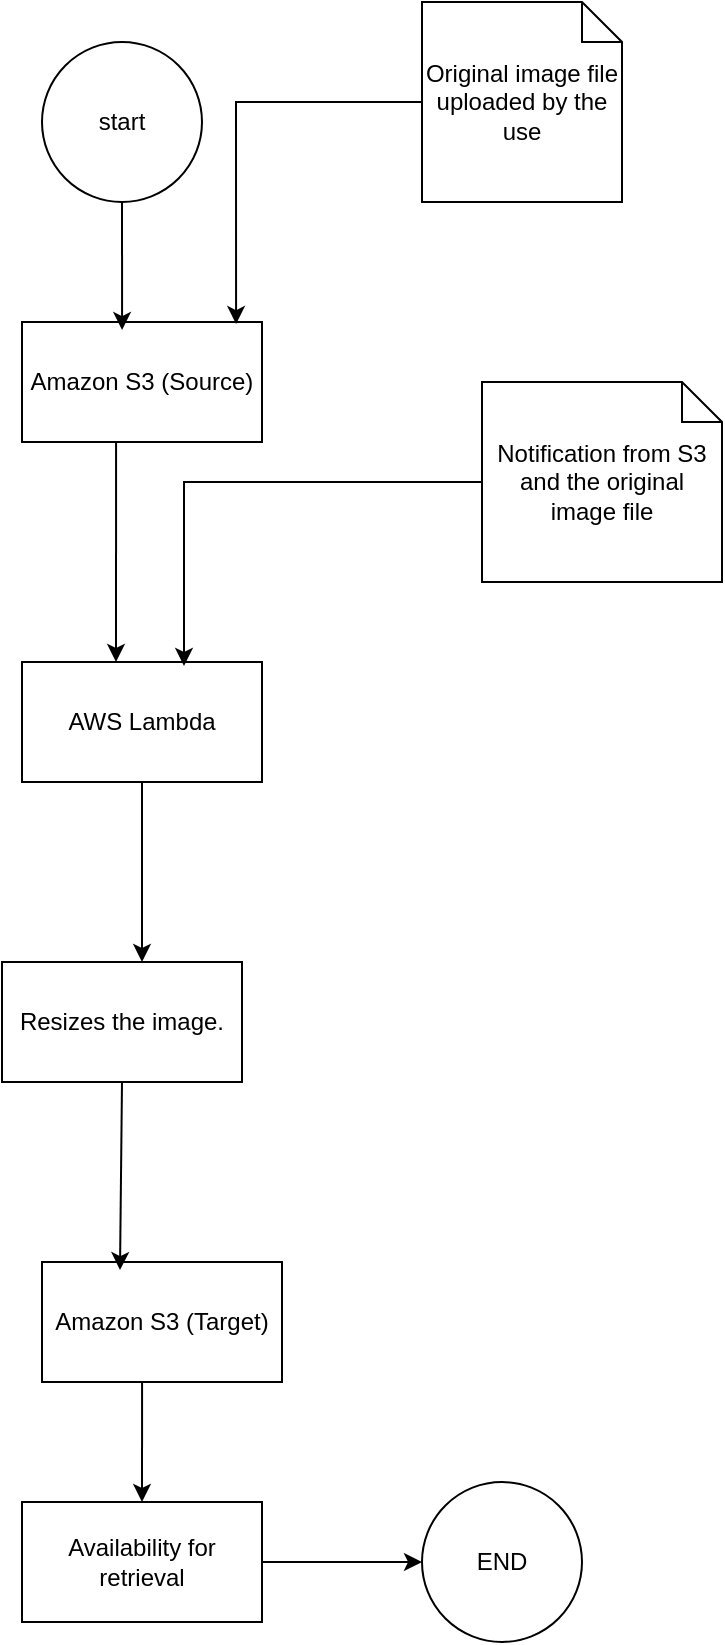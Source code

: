 <mxfile version="24.9.0">
  <diagram name="Page-1" id="BM3GI1OKAAX-6J-uH_CH">
    <mxGraphModel dx="954" dy="605" grid="1" gridSize="10" guides="1" tooltips="1" connect="1" arrows="1" fold="1" page="1" pageScale="1" pageWidth="850" pageHeight="1100" math="0" shadow="0">
      <root>
        <mxCell id="0" />
        <mxCell id="1" parent="0" />
        <mxCell id="yOSe1C2ClAY5vTmFZUbN-1" value="&lt;meta charset=&quot;utf-8&quot;&gt;Amazon S3 (Source)" style="rounded=0;whiteSpace=wrap;html=1;" vertex="1" parent="1">
          <mxGeometry x="270" y="190" width="120" height="60" as="geometry" />
        </mxCell>
        <mxCell id="yOSe1C2ClAY5vTmFZUbN-2" value="start" style="ellipse;whiteSpace=wrap;html=1;aspect=fixed;" vertex="1" parent="1">
          <mxGeometry x="280" y="50" width="80" height="80" as="geometry" />
        </mxCell>
        <mxCell id="yOSe1C2ClAY5vTmFZUbN-3" value="" style="endArrow=classic;html=1;rounded=0;exitX=0.5;exitY=1;exitDx=0;exitDy=0;entryX=0.417;entryY=0.067;entryDx=0;entryDy=0;entryPerimeter=0;" edge="1" parent="1" source="yOSe1C2ClAY5vTmFZUbN-2" target="yOSe1C2ClAY5vTmFZUbN-1">
          <mxGeometry width="50" height="50" relative="1" as="geometry">
            <mxPoint x="400" y="340" as="sourcePoint" />
            <mxPoint x="450" y="290" as="targetPoint" />
          </mxGeometry>
        </mxCell>
        <mxCell id="yOSe1C2ClAY5vTmFZUbN-4" value="AWS Lambda" style="rounded=0;whiteSpace=wrap;html=1;" vertex="1" parent="1">
          <mxGeometry x="270" y="360" width="120" height="60" as="geometry" />
        </mxCell>
        <mxCell id="yOSe1C2ClAY5vTmFZUbN-6" value="Original image file uploaded by the use" style="shape=note;size=20;whiteSpace=wrap;html=1;" vertex="1" parent="1">
          <mxGeometry x="470" y="30" width="100" height="100" as="geometry" />
        </mxCell>
        <mxCell id="yOSe1C2ClAY5vTmFZUbN-7" style="edgeStyle=orthogonalEdgeStyle;rounded=0;orthogonalLoop=1;jettySize=auto;html=1;entryX=0.892;entryY=0.017;entryDx=0;entryDy=0;entryPerimeter=0;" edge="1" parent="1" source="yOSe1C2ClAY5vTmFZUbN-6" target="yOSe1C2ClAY5vTmFZUbN-1">
          <mxGeometry relative="1" as="geometry" />
        </mxCell>
        <mxCell id="yOSe1C2ClAY5vTmFZUbN-8" value="" style="endArrow=classic;html=1;rounded=0;exitX=0.392;exitY=1;exitDx=0;exitDy=0;exitPerimeter=0;" edge="1" parent="1" source="yOSe1C2ClAY5vTmFZUbN-1">
          <mxGeometry width="50" height="50" relative="1" as="geometry">
            <mxPoint x="400" y="340" as="sourcePoint" />
            <mxPoint x="317" y="360" as="targetPoint" />
          </mxGeometry>
        </mxCell>
        <mxCell id="yOSe1C2ClAY5vTmFZUbN-9" value="Notification from S3 and the original image file" style="shape=note;size=20;whiteSpace=wrap;html=1;" vertex="1" parent="1">
          <mxGeometry x="500" y="220" width="120" height="100" as="geometry" />
        </mxCell>
        <mxCell id="yOSe1C2ClAY5vTmFZUbN-10" style="edgeStyle=orthogonalEdgeStyle;rounded=0;orthogonalLoop=1;jettySize=auto;html=1;entryX=0.675;entryY=0.033;entryDx=0;entryDy=0;entryPerimeter=0;" edge="1" parent="1" source="yOSe1C2ClAY5vTmFZUbN-9" target="yOSe1C2ClAY5vTmFZUbN-4">
          <mxGeometry relative="1" as="geometry" />
        </mxCell>
        <mxCell id="yOSe1C2ClAY5vTmFZUbN-11" value="Resizes the image." style="rounded=0;whiteSpace=wrap;html=1;" vertex="1" parent="1">
          <mxGeometry x="260" y="510" width="120" height="60" as="geometry" />
        </mxCell>
        <mxCell id="yOSe1C2ClAY5vTmFZUbN-12" value="" style="endArrow=classic;html=1;rounded=0;exitX=0.5;exitY=1;exitDx=0;exitDy=0;" edge="1" parent="1" source="yOSe1C2ClAY5vTmFZUbN-4">
          <mxGeometry width="50" height="50" relative="1" as="geometry">
            <mxPoint x="400" y="440" as="sourcePoint" />
            <mxPoint x="330" y="510" as="targetPoint" />
          </mxGeometry>
        </mxCell>
        <mxCell id="yOSe1C2ClAY5vTmFZUbN-13" value="Amazon S3 (Target)" style="rounded=0;whiteSpace=wrap;html=1;" vertex="1" parent="1">
          <mxGeometry x="280" y="660" width="120" height="60" as="geometry" />
        </mxCell>
        <mxCell id="yOSe1C2ClAY5vTmFZUbN-14" value="" style="endArrow=classic;html=1;rounded=0;exitX=0.5;exitY=1;exitDx=0;exitDy=0;entryX=0.325;entryY=0.067;entryDx=0;entryDy=0;entryPerimeter=0;" edge="1" parent="1" source="yOSe1C2ClAY5vTmFZUbN-11" target="yOSe1C2ClAY5vTmFZUbN-13">
          <mxGeometry width="50" height="50" relative="1" as="geometry">
            <mxPoint x="400" y="610" as="sourcePoint" />
            <mxPoint x="450" y="560" as="targetPoint" />
          </mxGeometry>
        </mxCell>
        <mxCell id="yOSe1C2ClAY5vTmFZUbN-18" style="edgeStyle=orthogonalEdgeStyle;rounded=0;orthogonalLoop=1;jettySize=auto;html=1;" edge="1" parent="1" source="yOSe1C2ClAY5vTmFZUbN-15" target="yOSe1C2ClAY5vTmFZUbN-17">
          <mxGeometry relative="1" as="geometry" />
        </mxCell>
        <mxCell id="yOSe1C2ClAY5vTmFZUbN-15" value="Availability for retrieval" style="rounded=0;whiteSpace=wrap;html=1;" vertex="1" parent="1">
          <mxGeometry x="270" y="780" width="120" height="60" as="geometry" />
        </mxCell>
        <mxCell id="yOSe1C2ClAY5vTmFZUbN-16" value="" style="endArrow=classic;html=1;rounded=0;entryX=0.5;entryY=0;entryDx=0;entryDy=0;exitX=0.417;exitY=1;exitDx=0;exitDy=0;exitPerimeter=0;" edge="1" parent="1" source="yOSe1C2ClAY5vTmFZUbN-13" target="yOSe1C2ClAY5vTmFZUbN-15">
          <mxGeometry width="50" height="50" relative="1" as="geometry">
            <mxPoint x="400" y="710" as="sourcePoint" />
            <mxPoint x="450" y="660" as="targetPoint" />
          </mxGeometry>
        </mxCell>
        <mxCell id="yOSe1C2ClAY5vTmFZUbN-17" value="END" style="ellipse;whiteSpace=wrap;html=1;aspect=fixed;" vertex="1" parent="1">
          <mxGeometry x="470" y="770" width="80" height="80" as="geometry" />
        </mxCell>
      </root>
    </mxGraphModel>
  </diagram>
</mxfile>
